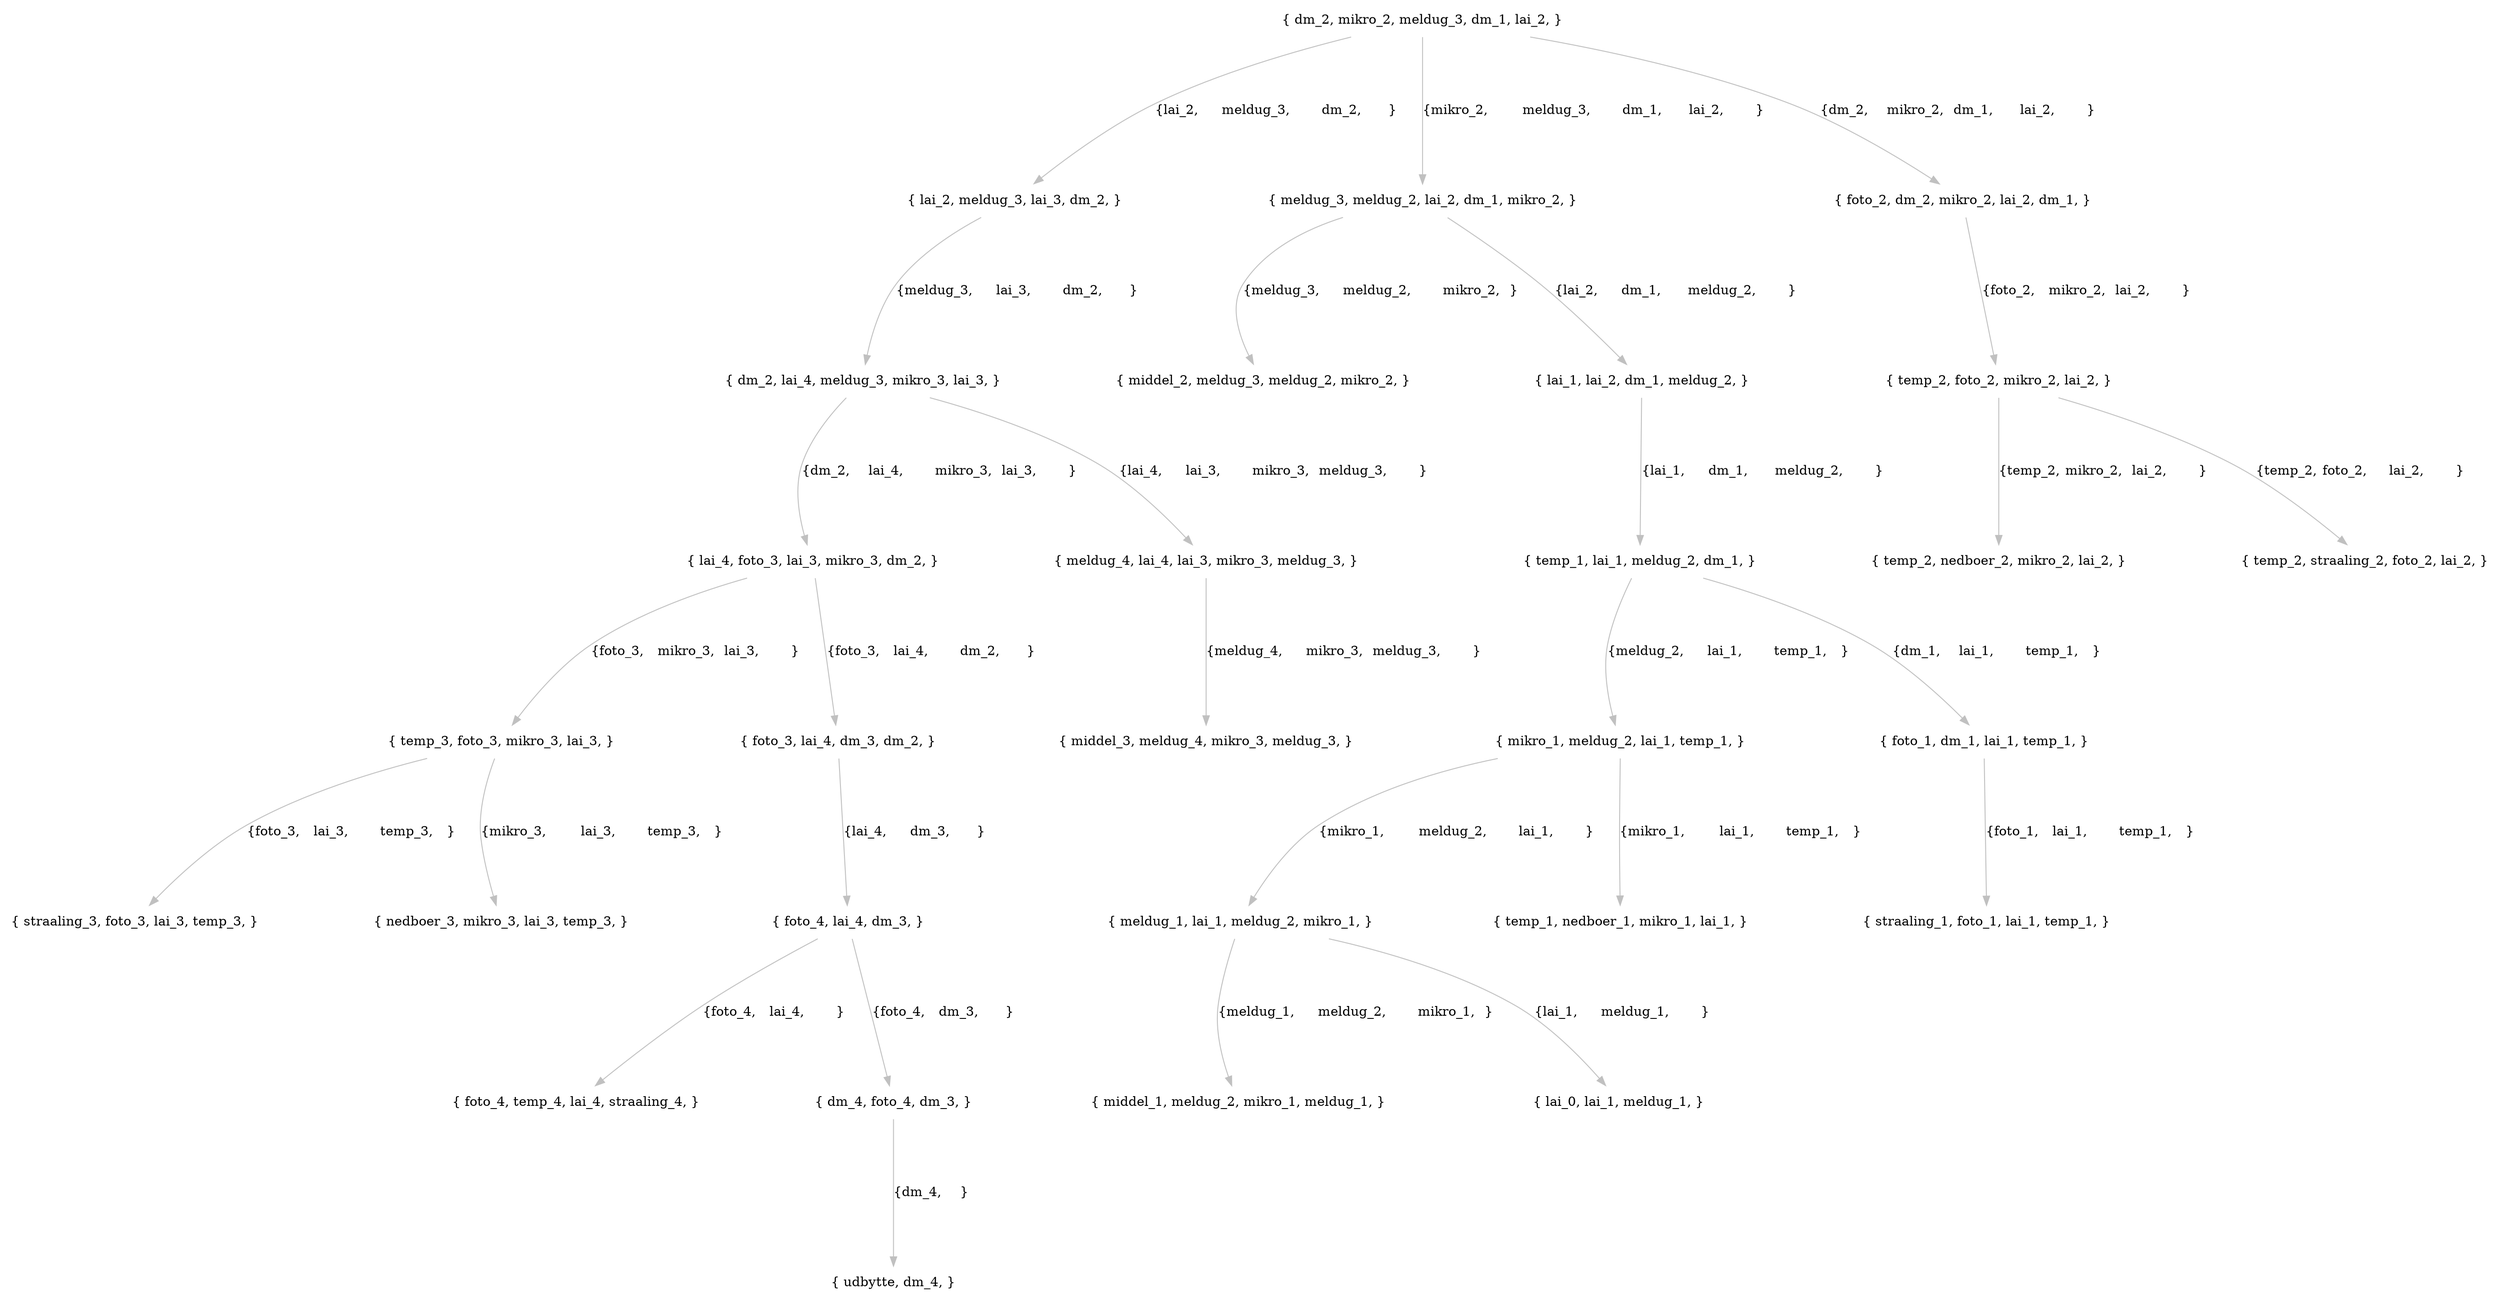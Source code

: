 digraph {
	nodesep="1.5"; ranksep=2;
	node [shape=plaintext];
	edge [color=gray];
	"{ dm_2, mikro_2, meldug_3, dm_1, lai_2, }" -> "{ lai_2, meldug_3, lai_3, dm_2, }" [label="{lai_2,	meldug_3,	dm_2,	}"];
	"{ lai_2, meldug_3, lai_3, dm_2, }" -> "{ dm_2, lai_4, meldug_3, mikro_3, lai_3, }" [label="{meldug_3,	lai_3,	dm_2,	}"];
	"{ dm_2, lai_4, meldug_3, mikro_3, lai_3, }" -> "{ lai_4, foto_3, lai_3, mikro_3, dm_2, }" [label="{dm_2,	lai_4,	mikro_3,	lai_3,	}"];
	"{ lai_4, foto_3, lai_3, mikro_3, dm_2, }" -> "{ temp_3, foto_3, mikro_3, lai_3, }" [label="{foto_3,	mikro_3,	lai_3,	}"];
	"{ temp_3, foto_3, mikro_3, lai_3, }" -> "{ straaling_3, foto_3, lai_3, temp_3, }" [label="{foto_3,	lai_3,	temp_3,	}"];
	"{ temp_3, foto_3, mikro_3, lai_3, }" -> "{ nedboer_3, mikro_3, lai_3, temp_3, }" [label="{mikro_3,	lai_3,	temp_3,	}"];
	"{ lai_4, foto_3, lai_3, mikro_3, dm_2, }" -> "{ foto_3, lai_4, dm_3, dm_2, }" [label="{foto_3,	lai_4,	dm_2,	}"];
	"{ foto_3, lai_4, dm_3, dm_2, }" -> "{ foto_4, lai_4, dm_3, }" [label="{lai_4,	dm_3,	}"];
	"{ foto_4, lai_4, dm_3, }" -> "{ foto_4, temp_4, lai_4, straaling_4, }" [label="{foto_4,	lai_4,	}"];
	"{ foto_4, lai_4, dm_3, }" -> "{ dm_4, foto_4, dm_3, }" [label="{foto_4,	dm_3,	}"];
	"{ dm_4, foto_4, dm_3, }" -> "{ udbytte, dm_4, }" [label="{dm_4,	}"];
	"{ dm_2, lai_4, meldug_3, mikro_3, lai_3, }" -> "{ meldug_4, lai_4, lai_3, mikro_3, meldug_3, }" [label="{lai_4,	lai_3,	mikro_3,	meldug_3,	}"];
	"{ meldug_4, lai_4, lai_3, mikro_3, meldug_3, }" -> "{ middel_3, meldug_4, mikro_3, meldug_3, }" [label="{meldug_4,	mikro_3,	meldug_3,	}"];
	"{ dm_2, mikro_2, meldug_3, dm_1, lai_2, }" -> "{ meldug_3, meldug_2, lai_2, dm_1, mikro_2, }" [label="{mikro_2,	meldug_3,	dm_1,	lai_2,	}"];
	"{ meldug_3, meldug_2, lai_2, dm_1, mikro_2, }" -> "{ middel_2, meldug_3, meldug_2, mikro_2, }" [label="{meldug_3,	meldug_2,	mikro_2,	}"];
	"{ meldug_3, meldug_2, lai_2, dm_1, mikro_2, }" -> "{ lai_1, lai_2, dm_1, meldug_2, }" [label="{lai_2,	dm_1,	meldug_2,	}"];
	"{ lai_1, lai_2, dm_1, meldug_2, }" -> "{ temp_1, lai_1, meldug_2, dm_1, }" [label="{lai_1,	dm_1,	meldug_2,	}"];
	"{ temp_1, lai_1, meldug_2, dm_1, }" -> "{ mikro_1, meldug_2, lai_1, temp_1, }" [label="{meldug_2,	lai_1,	temp_1,	}"];
	"{ mikro_1, meldug_2, lai_1, temp_1, }" -> "{ meldug_1, lai_1, meldug_2, mikro_1, }" [label="{mikro_1,	meldug_2,	lai_1,	}"];
	"{ meldug_1, lai_1, meldug_2, mikro_1, }" -> "{ middel_1, meldug_2, mikro_1, meldug_1, }" [label="{meldug_1,	meldug_2,	mikro_1,	}"];
	"{ meldug_1, lai_1, meldug_2, mikro_1, }" -> "{ lai_0, lai_1, meldug_1, }" [label="{lai_1,	meldug_1,	}"];
	"{ mikro_1, meldug_2, lai_1, temp_1, }" -> "{ temp_1, nedboer_1, mikro_1, lai_1, }" [label="{mikro_1,	lai_1,	temp_1,	}"];
	"{ temp_1, lai_1, meldug_2, dm_1, }" -> "{ foto_1, dm_1, lai_1, temp_1, }" [label="{dm_1,	lai_1,	temp_1,	}"];
	"{ foto_1, dm_1, lai_1, temp_1, }" -> "{ straaling_1, foto_1, lai_1, temp_1, }" [label="{foto_1,	lai_1,	temp_1,	}"];
	"{ dm_2, mikro_2, meldug_3, dm_1, lai_2, }" -> "{ foto_2, dm_2, mikro_2, lai_2, dm_1, }" [label="{dm_2,	mikro_2,	dm_1,	lai_2,	}"];
	"{ foto_2, dm_2, mikro_2, lai_2, dm_1, }" -> "{ temp_2, foto_2, mikro_2, lai_2, }" [label="{foto_2,	mikro_2,	lai_2,	}"];
	"{ temp_2, foto_2, mikro_2, lai_2, }" -> "{ temp_2, nedboer_2, mikro_2, lai_2, }" [label="{temp_2,	mikro_2,	lai_2,	}"];
	"{ temp_2, foto_2, mikro_2, lai_2, }" -> "{ temp_2, straaling_2, foto_2, lai_2, }" [label="{temp_2,	foto_2,	lai_2,	}"];
}

